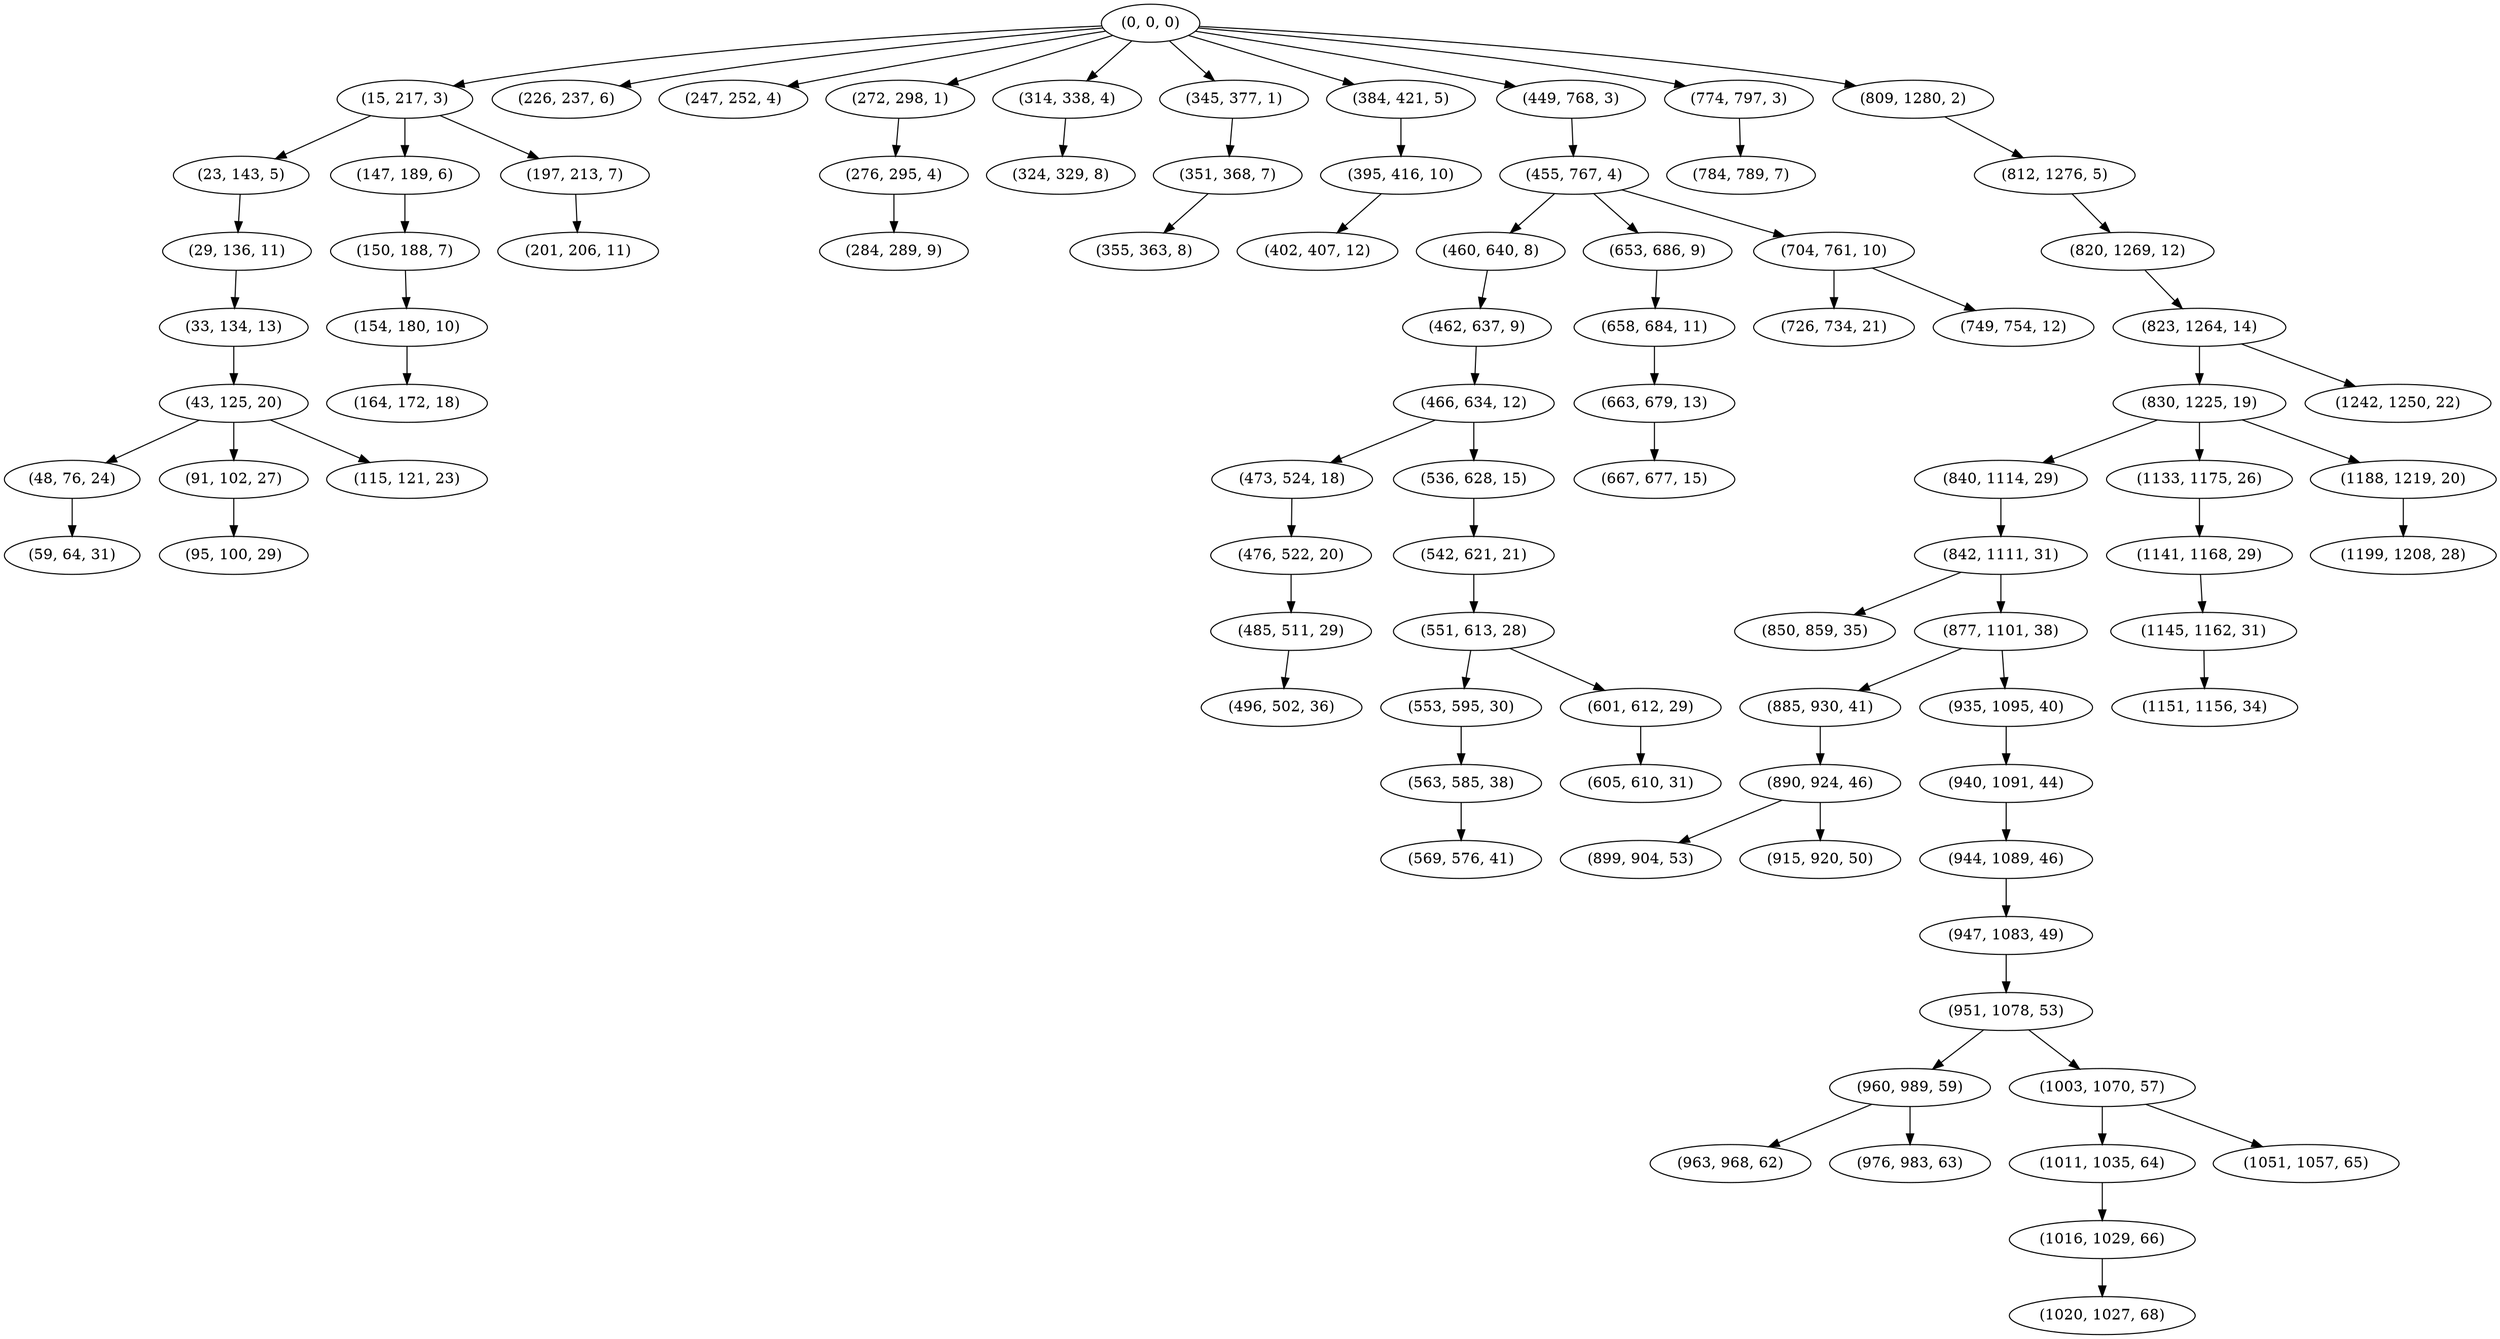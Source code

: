 digraph tree {
    "(0, 0, 0)";
    "(15, 217, 3)";
    "(23, 143, 5)";
    "(29, 136, 11)";
    "(33, 134, 13)";
    "(43, 125, 20)";
    "(48, 76, 24)";
    "(59, 64, 31)";
    "(91, 102, 27)";
    "(95, 100, 29)";
    "(115, 121, 23)";
    "(147, 189, 6)";
    "(150, 188, 7)";
    "(154, 180, 10)";
    "(164, 172, 18)";
    "(197, 213, 7)";
    "(201, 206, 11)";
    "(226, 237, 6)";
    "(247, 252, 4)";
    "(272, 298, 1)";
    "(276, 295, 4)";
    "(284, 289, 9)";
    "(314, 338, 4)";
    "(324, 329, 8)";
    "(345, 377, 1)";
    "(351, 368, 7)";
    "(355, 363, 8)";
    "(384, 421, 5)";
    "(395, 416, 10)";
    "(402, 407, 12)";
    "(449, 768, 3)";
    "(455, 767, 4)";
    "(460, 640, 8)";
    "(462, 637, 9)";
    "(466, 634, 12)";
    "(473, 524, 18)";
    "(476, 522, 20)";
    "(485, 511, 29)";
    "(496, 502, 36)";
    "(536, 628, 15)";
    "(542, 621, 21)";
    "(551, 613, 28)";
    "(553, 595, 30)";
    "(563, 585, 38)";
    "(569, 576, 41)";
    "(601, 612, 29)";
    "(605, 610, 31)";
    "(653, 686, 9)";
    "(658, 684, 11)";
    "(663, 679, 13)";
    "(667, 677, 15)";
    "(704, 761, 10)";
    "(726, 734, 21)";
    "(749, 754, 12)";
    "(774, 797, 3)";
    "(784, 789, 7)";
    "(809, 1280, 2)";
    "(812, 1276, 5)";
    "(820, 1269, 12)";
    "(823, 1264, 14)";
    "(830, 1225, 19)";
    "(840, 1114, 29)";
    "(842, 1111, 31)";
    "(850, 859, 35)";
    "(877, 1101, 38)";
    "(885, 930, 41)";
    "(890, 924, 46)";
    "(899, 904, 53)";
    "(915, 920, 50)";
    "(935, 1095, 40)";
    "(940, 1091, 44)";
    "(944, 1089, 46)";
    "(947, 1083, 49)";
    "(951, 1078, 53)";
    "(960, 989, 59)";
    "(963, 968, 62)";
    "(976, 983, 63)";
    "(1003, 1070, 57)";
    "(1011, 1035, 64)";
    "(1016, 1029, 66)";
    "(1020, 1027, 68)";
    "(1051, 1057, 65)";
    "(1133, 1175, 26)";
    "(1141, 1168, 29)";
    "(1145, 1162, 31)";
    "(1151, 1156, 34)";
    "(1188, 1219, 20)";
    "(1199, 1208, 28)";
    "(1242, 1250, 22)";
    "(0, 0, 0)" -> "(15, 217, 3)";
    "(0, 0, 0)" -> "(226, 237, 6)";
    "(0, 0, 0)" -> "(247, 252, 4)";
    "(0, 0, 0)" -> "(272, 298, 1)";
    "(0, 0, 0)" -> "(314, 338, 4)";
    "(0, 0, 0)" -> "(345, 377, 1)";
    "(0, 0, 0)" -> "(384, 421, 5)";
    "(0, 0, 0)" -> "(449, 768, 3)";
    "(0, 0, 0)" -> "(774, 797, 3)";
    "(0, 0, 0)" -> "(809, 1280, 2)";
    "(15, 217, 3)" -> "(23, 143, 5)";
    "(15, 217, 3)" -> "(147, 189, 6)";
    "(15, 217, 3)" -> "(197, 213, 7)";
    "(23, 143, 5)" -> "(29, 136, 11)";
    "(29, 136, 11)" -> "(33, 134, 13)";
    "(33, 134, 13)" -> "(43, 125, 20)";
    "(43, 125, 20)" -> "(48, 76, 24)";
    "(43, 125, 20)" -> "(91, 102, 27)";
    "(43, 125, 20)" -> "(115, 121, 23)";
    "(48, 76, 24)" -> "(59, 64, 31)";
    "(91, 102, 27)" -> "(95, 100, 29)";
    "(147, 189, 6)" -> "(150, 188, 7)";
    "(150, 188, 7)" -> "(154, 180, 10)";
    "(154, 180, 10)" -> "(164, 172, 18)";
    "(197, 213, 7)" -> "(201, 206, 11)";
    "(272, 298, 1)" -> "(276, 295, 4)";
    "(276, 295, 4)" -> "(284, 289, 9)";
    "(314, 338, 4)" -> "(324, 329, 8)";
    "(345, 377, 1)" -> "(351, 368, 7)";
    "(351, 368, 7)" -> "(355, 363, 8)";
    "(384, 421, 5)" -> "(395, 416, 10)";
    "(395, 416, 10)" -> "(402, 407, 12)";
    "(449, 768, 3)" -> "(455, 767, 4)";
    "(455, 767, 4)" -> "(460, 640, 8)";
    "(455, 767, 4)" -> "(653, 686, 9)";
    "(455, 767, 4)" -> "(704, 761, 10)";
    "(460, 640, 8)" -> "(462, 637, 9)";
    "(462, 637, 9)" -> "(466, 634, 12)";
    "(466, 634, 12)" -> "(473, 524, 18)";
    "(466, 634, 12)" -> "(536, 628, 15)";
    "(473, 524, 18)" -> "(476, 522, 20)";
    "(476, 522, 20)" -> "(485, 511, 29)";
    "(485, 511, 29)" -> "(496, 502, 36)";
    "(536, 628, 15)" -> "(542, 621, 21)";
    "(542, 621, 21)" -> "(551, 613, 28)";
    "(551, 613, 28)" -> "(553, 595, 30)";
    "(551, 613, 28)" -> "(601, 612, 29)";
    "(553, 595, 30)" -> "(563, 585, 38)";
    "(563, 585, 38)" -> "(569, 576, 41)";
    "(601, 612, 29)" -> "(605, 610, 31)";
    "(653, 686, 9)" -> "(658, 684, 11)";
    "(658, 684, 11)" -> "(663, 679, 13)";
    "(663, 679, 13)" -> "(667, 677, 15)";
    "(704, 761, 10)" -> "(726, 734, 21)";
    "(704, 761, 10)" -> "(749, 754, 12)";
    "(774, 797, 3)" -> "(784, 789, 7)";
    "(809, 1280, 2)" -> "(812, 1276, 5)";
    "(812, 1276, 5)" -> "(820, 1269, 12)";
    "(820, 1269, 12)" -> "(823, 1264, 14)";
    "(823, 1264, 14)" -> "(830, 1225, 19)";
    "(823, 1264, 14)" -> "(1242, 1250, 22)";
    "(830, 1225, 19)" -> "(840, 1114, 29)";
    "(830, 1225, 19)" -> "(1133, 1175, 26)";
    "(830, 1225, 19)" -> "(1188, 1219, 20)";
    "(840, 1114, 29)" -> "(842, 1111, 31)";
    "(842, 1111, 31)" -> "(850, 859, 35)";
    "(842, 1111, 31)" -> "(877, 1101, 38)";
    "(877, 1101, 38)" -> "(885, 930, 41)";
    "(877, 1101, 38)" -> "(935, 1095, 40)";
    "(885, 930, 41)" -> "(890, 924, 46)";
    "(890, 924, 46)" -> "(899, 904, 53)";
    "(890, 924, 46)" -> "(915, 920, 50)";
    "(935, 1095, 40)" -> "(940, 1091, 44)";
    "(940, 1091, 44)" -> "(944, 1089, 46)";
    "(944, 1089, 46)" -> "(947, 1083, 49)";
    "(947, 1083, 49)" -> "(951, 1078, 53)";
    "(951, 1078, 53)" -> "(960, 989, 59)";
    "(951, 1078, 53)" -> "(1003, 1070, 57)";
    "(960, 989, 59)" -> "(963, 968, 62)";
    "(960, 989, 59)" -> "(976, 983, 63)";
    "(1003, 1070, 57)" -> "(1011, 1035, 64)";
    "(1003, 1070, 57)" -> "(1051, 1057, 65)";
    "(1011, 1035, 64)" -> "(1016, 1029, 66)";
    "(1016, 1029, 66)" -> "(1020, 1027, 68)";
    "(1133, 1175, 26)" -> "(1141, 1168, 29)";
    "(1141, 1168, 29)" -> "(1145, 1162, 31)";
    "(1145, 1162, 31)" -> "(1151, 1156, 34)";
    "(1188, 1219, 20)" -> "(1199, 1208, 28)";
}
